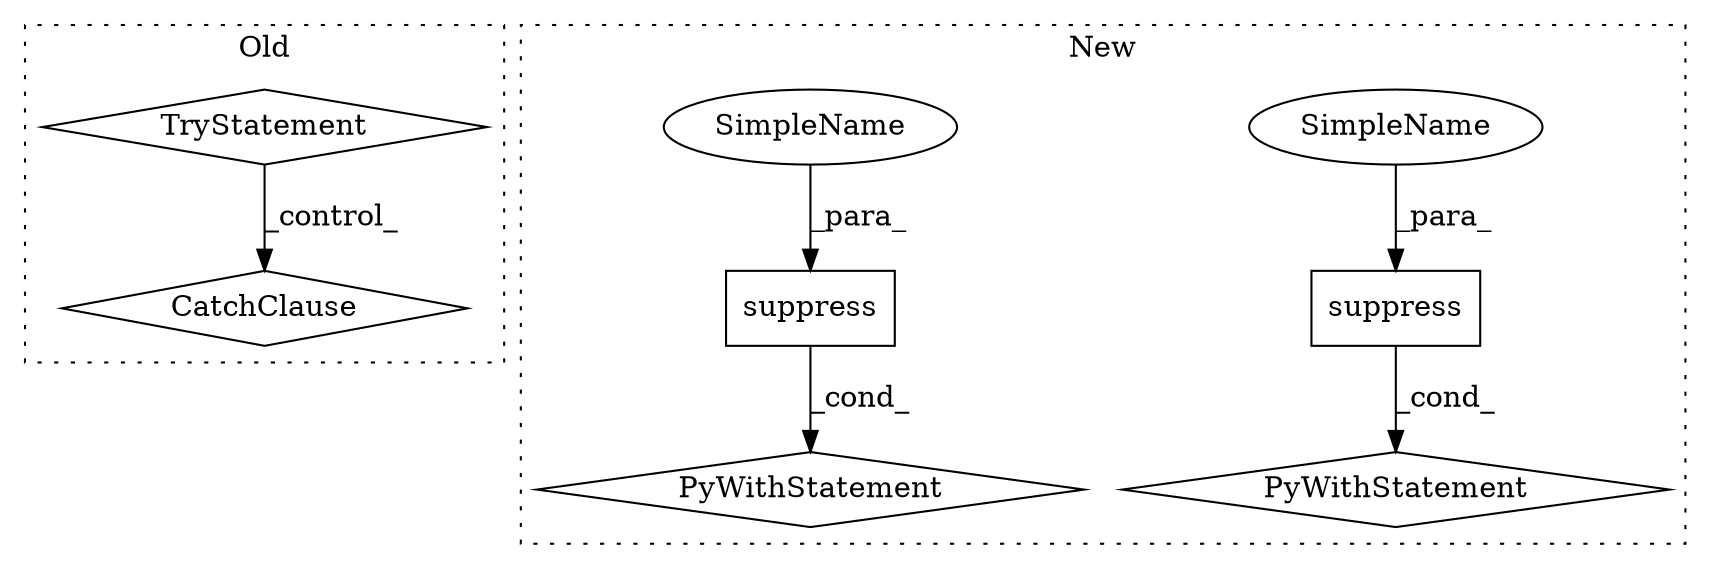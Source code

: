 digraph G {
subgraph cluster0 {
1 [label="TryStatement" a="54" s="2159" l="4" shape="diamond"];
3 [label="CatchClause" a="12" s="2259,2290" l="11,2" shape="diamond"];
label = "Old";
style="dotted";
}
subgraph cluster1 {
2 [label="suppress" a="32" s="2321,2338" l="9,1" shape="box"];
4 [label="PyWithStatement" a="104" s="2311,2339" l="10,2" shape="diamond"];
5 [label="suppress" a="32" s="2192,2209" l="9,1" shape="box"];
6 [label="PyWithStatement" a="104" s="2182,2210" l="10,2" shape="diamond"];
7 [label="SimpleName" a="42" s="2201" l="8" shape="ellipse"];
8 [label="SimpleName" a="42" s="2330" l="8" shape="ellipse"];
label = "New";
style="dotted";
}
1 -> 3 [label="_control_"];
2 -> 4 [label="_cond_"];
5 -> 6 [label="_cond_"];
7 -> 5 [label="_para_"];
8 -> 2 [label="_para_"];
}